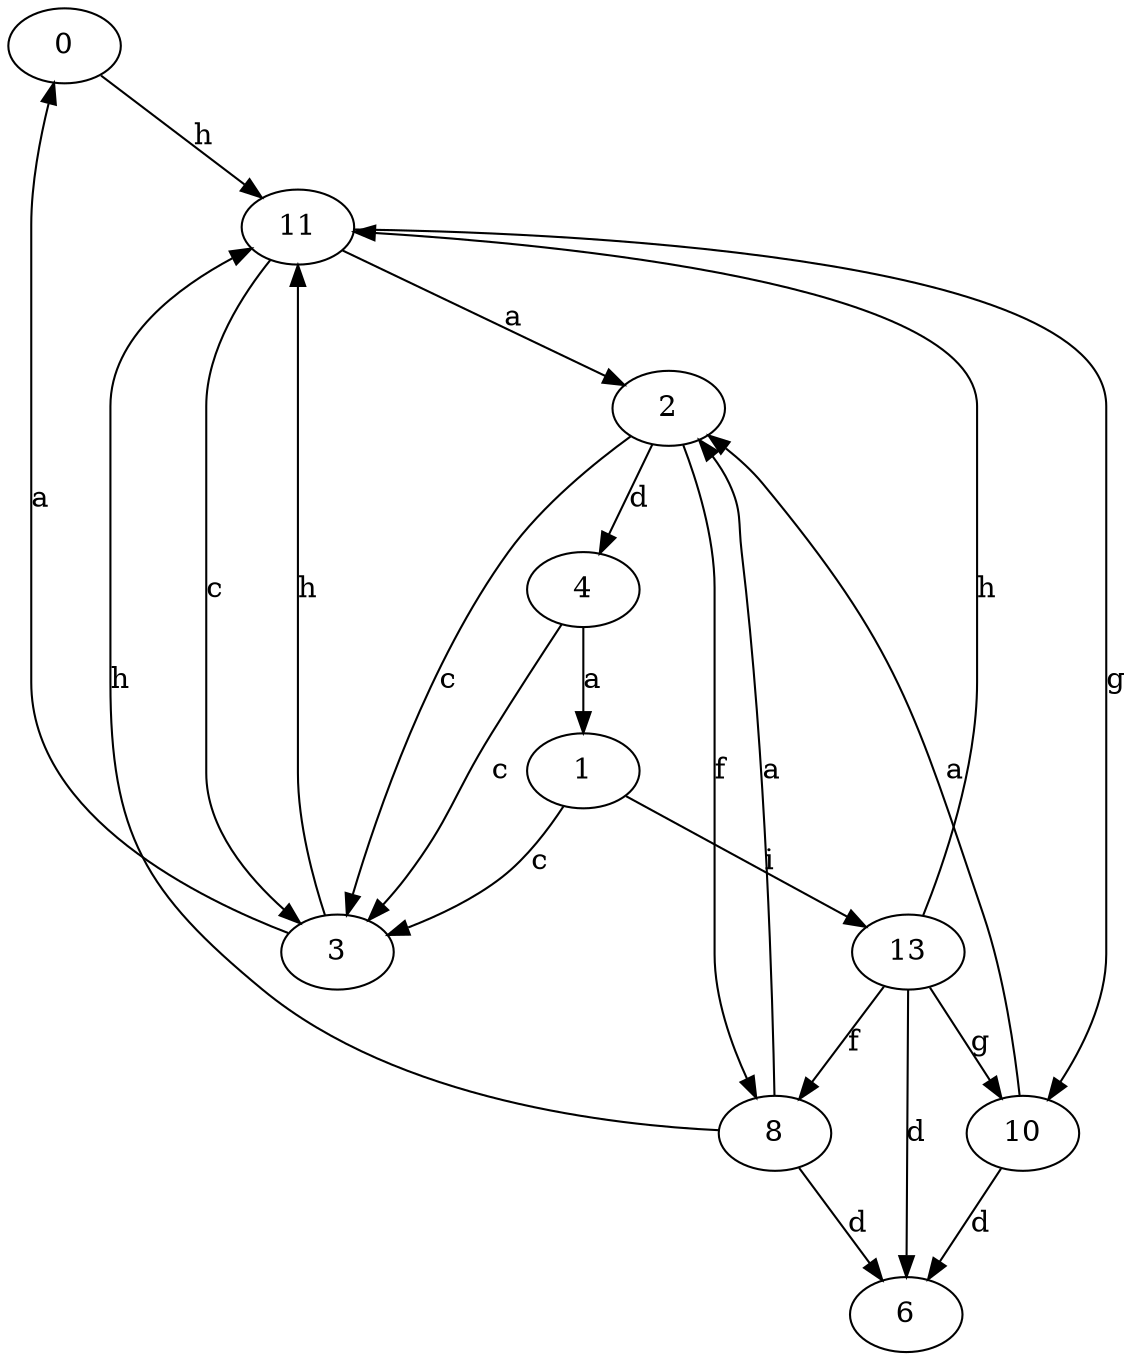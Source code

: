 strict digraph  {
0;
1;
2;
3;
4;
6;
8;
10;
11;
13;
0 -> 11  [label=h];
1 -> 3  [label=c];
1 -> 13  [label=i];
2 -> 3  [label=c];
2 -> 4  [label=d];
2 -> 8  [label=f];
3 -> 0  [label=a];
3 -> 11  [label=h];
4 -> 1  [label=a];
4 -> 3  [label=c];
8 -> 2  [label=a];
8 -> 6  [label=d];
8 -> 11  [label=h];
10 -> 2  [label=a];
10 -> 6  [label=d];
11 -> 2  [label=a];
11 -> 3  [label=c];
11 -> 10  [label=g];
13 -> 6  [label=d];
13 -> 8  [label=f];
13 -> 10  [label=g];
13 -> 11  [label=h];
}
